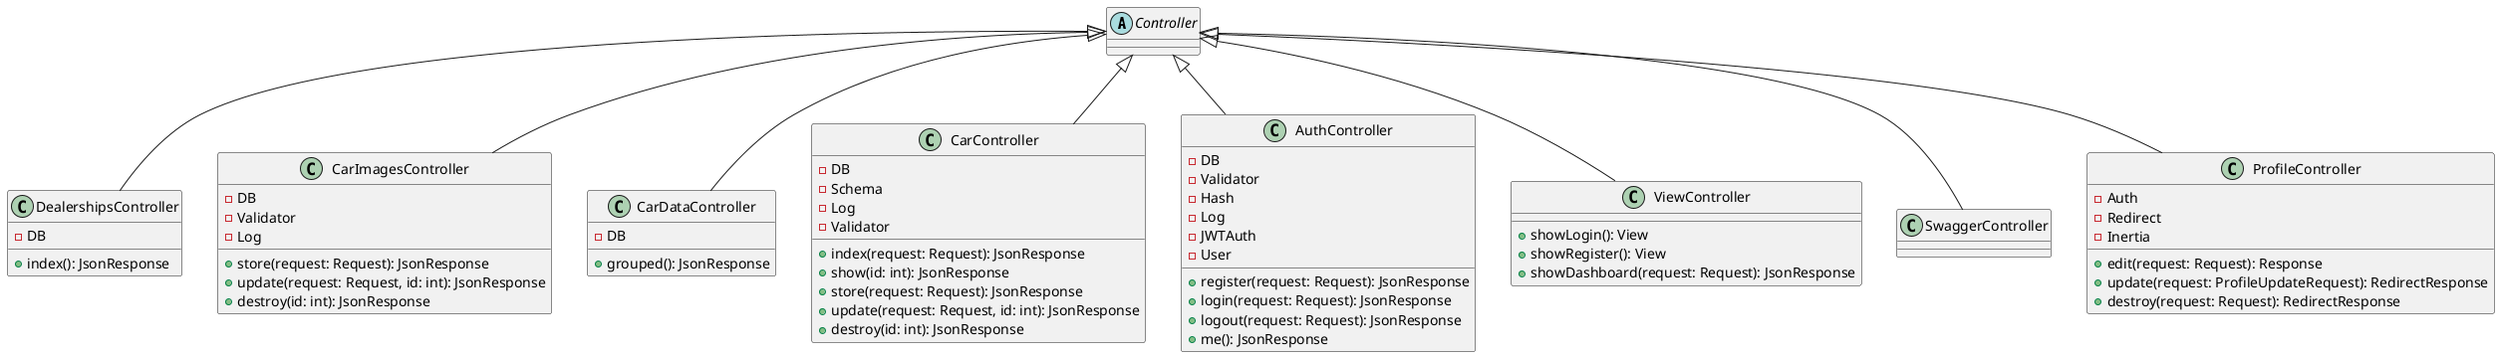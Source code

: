 @startuml
' Diagrama UML de clases para los controladores de la API (detallado)

abstract class Controller

class DealershipsController {
  +index(): JsonResponse
  -DB
}

class CarImagesController {
  +store(request: Request): JsonResponse
  +update(request: Request, id: int): JsonResponse
  +destroy(id: int): JsonResponse
  -DB
  -Validator
  -Log
}

class CarDataController {
  +grouped(): JsonResponse
  -DB
}

class CarController {
  +index(request: Request): JsonResponse
  +show(id: int): JsonResponse
  +store(request: Request): JsonResponse
  +update(request: Request, id: int): JsonResponse
  +destroy(id: int): JsonResponse
  -DB
  -Schema
  -Log
  -Validator
}

class AuthController {
  +register(request: Request): JsonResponse
  +login(request: Request): JsonResponse
  +logout(request: Request): JsonResponse
  +me(): JsonResponse
  -DB
  -Validator
  -Hash
  -Log
  -JWTAuth
  -User
}

class ViewController {
  +showLogin(): View
  +showRegister(): View
  +showDashboard(request: Request): JsonResponse
}

class SwaggerController {
  ' Controlador para la documentación Swagger
}

class ProfileController {
  +edit(request: Request): Response
  +update(request: ProfileUpdateRequest): RedirectResponse
  +destroy(request: Request): RedirectResponse
  -Auth
  -Redirect
  -Inertia
}

Controller <|-- DealershipsController
Controller <|-- CarImagesController
Controller <|-- CarDataController
Controller <|-- CarController
Controller <|-- AuthController
Controller <|-- ViewController
Controller <|-- SwaggerController
Controller <|-- ProfileController

@enduml
